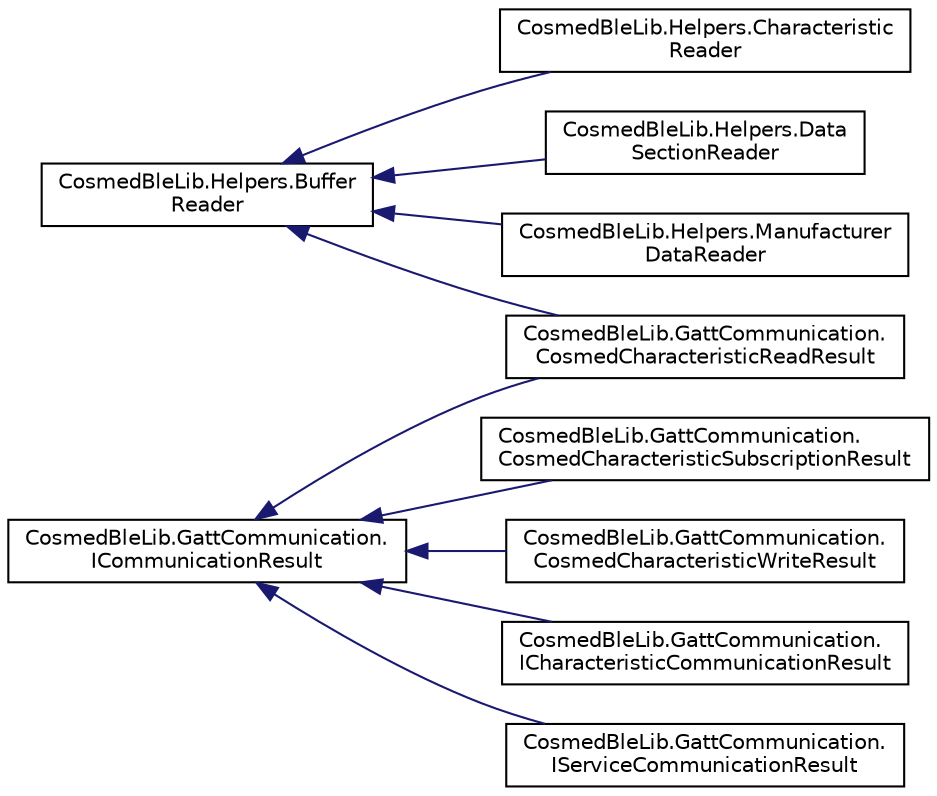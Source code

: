 digraph "Graphical Class Hierarchy"
{
 // LATEX_PDF_SIZE
  edge [fontname="Helvetica",fontsize="10",labelfontname="Helvetica",labelfontsize="10"];
  node [fontname="Helvetica",fontsize="10",shape=record];
  rankdir="LR";
  Node0 [label="CosmedBleLib.Helpers.Buffer\lReader",height=0.2,width=0.4,color="black", fillcolor="white", style="filled",URL="$class_cosmed_ble_lib_1_1_helpers_1_1_buffer_reader.html",tooltip="The base to build buffer readers specific to a data format"];
  Node0 -> Node1 [dir="back",color="midnightblue",fontsize="10",style="solid",fontname="Helvetica"];
  Node1 [label="CosmedBleLib.GattCommunication.\lCosmedCharacteristicReadResult",height=0.2,width=0.4,color="black", fillcolor="white", style="filled",URL="$class_cosmed_ble_lib_1_1_gatt_communication_1_1_cosmed_characteristic_read_result.html",tooltip="Represents a read result"];
  Node0 -> Node2 [dir="back",color="midnightblue",fontsize="10",style="solid",fontname="Helvetica"];
  Node2 [label="CosmedBleLib.Helpers.Characteristic\lReader",height=0.2,width=0.4,color="black", fillcolor="white", style="filled",URL="$class_cosmed_ble_lib_1_1_helpers_1_1_characteristic_reader.html",tooltip="Data Buffer Reader for the Characteristic format"];
  Node0 -> Node3 [dir="back",color="midnightblue",fontsize="10",style="solid",fontname="Helvetica"];
  Node3 [label="CosmedBleLib.Helpers.Data\lSectionReader",height=0.2,width=0.4,color="black", fillcolor="white", style="filled",URL="$class_cosmed_ble_lib_1_1_helpers_1_1_data_section_reader.html",tooltip="Data Buffer Reader for the Data Section format"];
  Node0 -> Node4 [dir="back",color="midnightblue",fontsize="10",style="solid",fontname="Helvetica"];
  Node4 [label="CosmedBleLib.Helpers.Manufacturer\lDataReader",height=0.2,width=0.4,color="black", fillcolor="white", style="filled",URL="$class_cosmed_ble_lib_1_1_helpers_1_1_manufacturer_data_reader.html",tooltip="Data Buffer Reader for the ManufacturerData format"];
  Node22 [label="CosmedBleLib.GattCommunication.\lICommunicationResult",height=0.2,width=0.4,color="black", fillcolor="white", style="filled",URL="$interface_cosmed_ble_lib_1_1_gatt_communication_1_1_i_communication_result.html",tooltip="Represents a Gatt Communication Result"];
  Node22 -> Node1 [dir="back",color="midnightblue",fontsize="10",style="solid",fontname="Helvetica"];
  Node22 -> Node23 [dir="back",color="midnightblue",fontsize="10",style="solid",fontname="Helvetica"];
  Node23 [label="CosmedBleLib.GattCommunication.\lCosmedCharacteristicSubscriptionResult",height=0.2,width=0.4,color="black", fillcolor="white", style="filled",URL="$class_cosmed_ble_lib_1_1_gatt_communication_1_1_cosmed_characteristic_subscription_result.html",tooltip="Represents a subscription result"];
  Node22 -> Node24 [dir="back",color="midnightblue",fontsize="10",style="solid",fontname="Helvetica"];
  Node24 [label="CosmedBleLib.GattCommunication.\lCosmedCharacteristicWriteResult",height=0.2,width=0.4,color="black", fillcolor="white", style="filled",URL="$class_cosmed_ble_lib_1_1_gatt_communication_1_1_cosmed_characteristic_write_result.html",tooltip="Represents a write result"];
  Node22 -> Node25 [dir="back",color="midnightblue",fontsize="10",style="solid",fontname="Helvetica"];
  Node25 [label="CosmedBleLib.GattCommunication.\lICharacteristicCommunicationResult",height=0.2,width=0.4,color="black", fillcolor="white", style="filled",URL="$interface_cosmed_ble_lib_1_1_gatt_communication_1_1_i_characteristic_communication_result.html",tooltip="Represents a Characteristic Gatt Communication Result"];
  Node22 -> Node26 [dir="back",color="midnightblue",fontsize="10",style="solid",fontname="Helvetica"];
  Node26 [label="CosmedBleLib.GattCommunication.\lIServiceCommunicationResult",height=0.2,width=0.4,color="black", fillcolor="white", style="filled",URL="$interface_cosmed_ble_lib_1_1_gatt_communication_1_1_i_service_communication_result.html",tooltip="Represents a Service Gatt Communication Result"];
}
